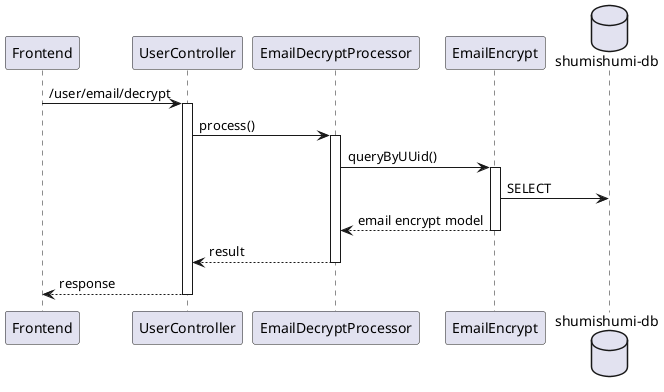 @startuml emailDecrypt
participant "Frontend" as fe
participant "UserController" as uc

participant "EmailDecryptProcessor" as proc

participant "EmailEncrypt" as em

database "shumishumi-db" as db

fe -> uc++ : /user/email/decrypt
uc -> proc++ : process()

proc -> em++ : queryByUUid()
em -> db : SELECT
return email encrypt model

return result
return response

@enduml
